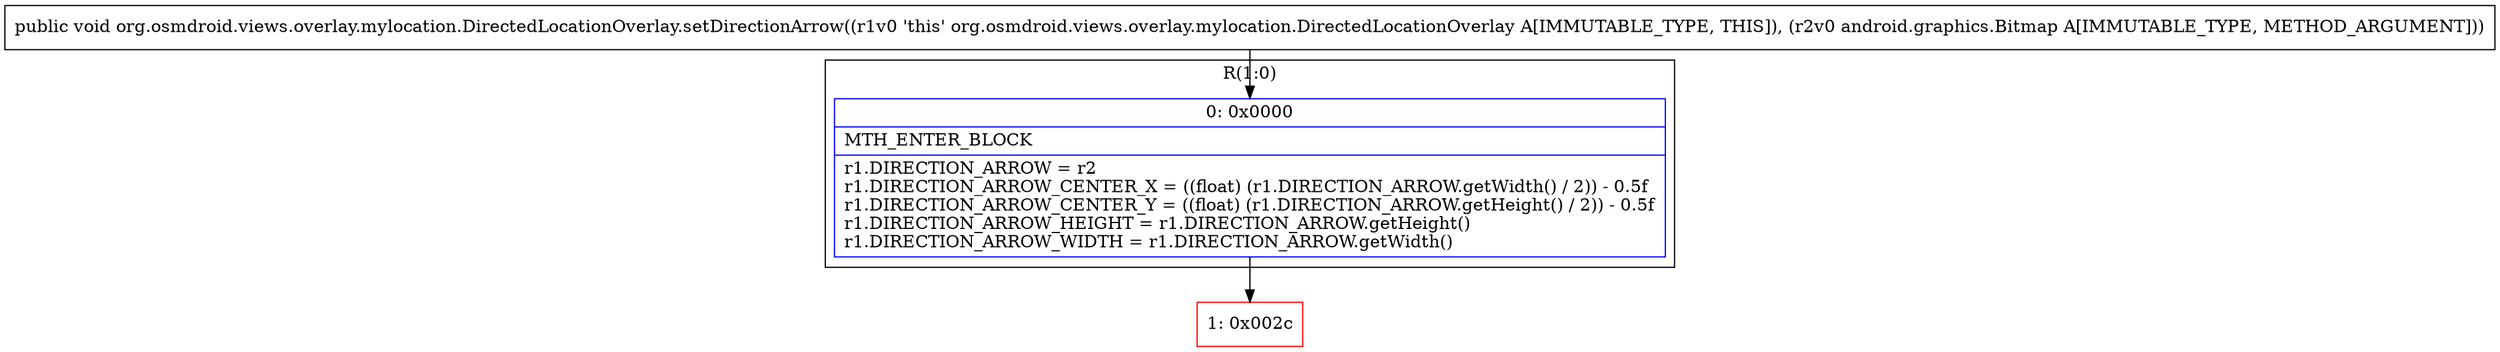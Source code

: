digraph "CFG fororg.osmdroid.views.overlay.mylocation.DirectedLocationOverlay.setDirectionArrow(Landroid\/graphics\/Bitmap;)V" {
subgraph cluster_Region_579061812 {
label = "R(1:0)";
node [shape=record,color=blue];
Node_0 [shape=record,label="{0\:\ 0x0000|MTH_ENTER_BLOCK\l|r1.DIRECTION_ARROW = r2\lr1.DIRECTION_ARROW_CENTER_X = ((float) (r1.DIRECTION_ARROW.getWidth() \/ 2)) \- 0.5f\lr1.DIRECTION_ARROW_CENTER_Y = ((float) (r1.DIRECTION_ARROW.getHeight() \/ 2)) \- 0.5f\lr1.DIRECTION_ARROW_HEIGHT = r1.DIRECTION_ARROW.getHeight()\lr1.DIRECTION_ARROW_WIDTH = r1.DIRECTION_ARROW.getWidth()\l}"];
}
Node_1 [shape=record,color=red,label="{1\:\ 0x002c}"];
MethodNode[shape=record,label="{public void org.osmdroid.views.overlay.mylocation.DirectedLocationOverlay.setDirectionArrow((r1v0 'this' org.osmdroid.views.overlay.mylocation.DirectedLocationOverlay A[IMMUTABLE_TYPE, THIS]), (r2v0 android.graphics.Bitmap A[IMMUTABLE_TYPE, METHOD_ARGUMENT])) }"];
MethodNode -> Node_0;
Node_0 -> Node_1;
}

